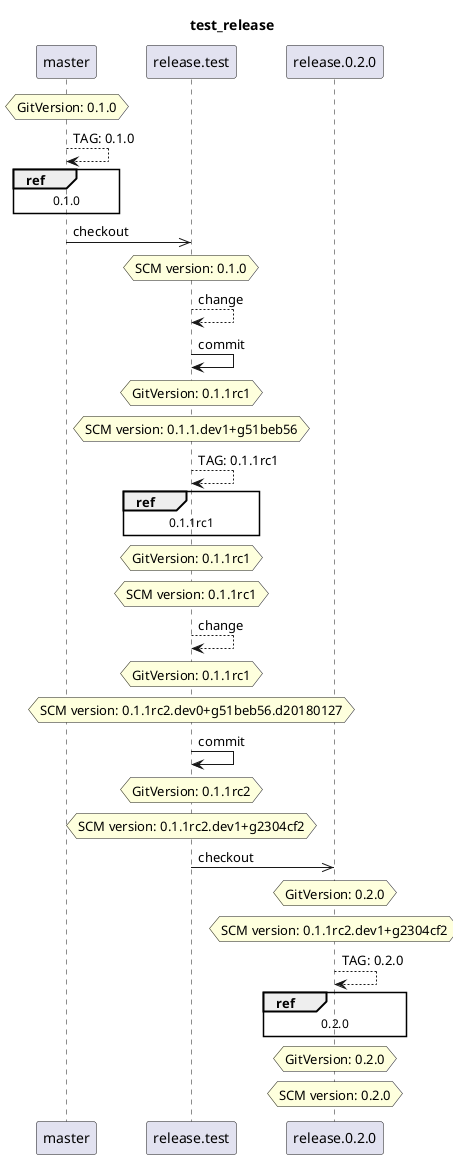 @startuml
title test_release
skinparam ParticipantPadding 20
skinparam BoxPadding 10
participant master
hnote over master: GitVersion: 0.1.0
master --> master: TAG: 0.1.0
ref over master: 0.1.0
master ->> release.test: checkout
hnote over release.test: SCM version: 0.1.0
release.test --> release.test: change
release.test -> release.test: commit
hnote over release.test: GitVersion: 0.1.1rc1
hnote over release.test: SCM version: 0.1.1.dev1+g51beb56
release.test --> release.test: TAG: 0.1.1rc1
ref over release.test: 0.1.1rc1
hnote over release.test: GitVersion: 0.1.1rc1
hnote over release.test: SCM version: 0.1.1rc1
release.test --> release.test: change
hnote over release.test: GitVersion: 0.1.1rc1
hnote over release.test: SCM version: 0.1.1rc2.dev0+g51beb56.d20180127
release.test -> release.test: commit
hnote over release.test: GitVersion: 0.1.1rc2
hnote over release.test: SCM version: 0.1.1rc2.dev1+g2304cf2
release.test ->> release.0.2.0: checkout
hnote over release.0.2.0: GitVersion: 0.2.0
hnote over release.0.2.0: SCM version: 0.1.1rc2.dev1+g2304cf2
release.0.2.0 --> release.0.2.0: TAG: 0.2.0
ref over release.0.2.0: 0.2.0
hnote over release.0.2.0: GitVersion: 0.2.0
hnote over release.0.2.0: SCM version: 0.2.0
@enduml